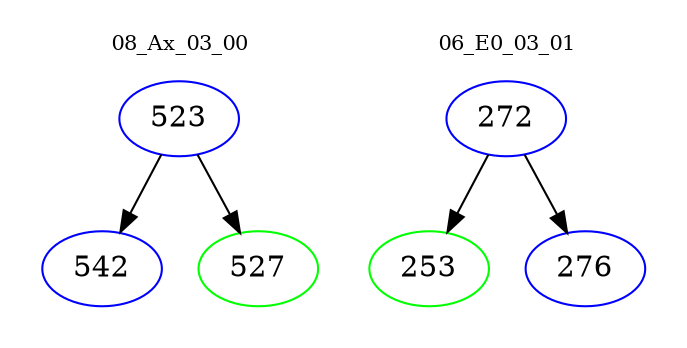 digraph{
subgraph cluster_0 {
color = white
label = "08_Ax_03_00";
fontsize=10;
T0_523 [label="523", color="blue"]
T0_523 -> T0_542 [color="black"]
T0_542 [label="542", color="blue"]
T0_523 -> T0_527 [color="black"]
T0_527 [label="527", color="green"]
}
subgraph cluster_1 {
color = white
label = "06_E0_03_01";
fontsize=10;
T1_272 [label="272", color="blue"]
T1_272 -> T1_253 [color="black"]
T1_253 [label="253", color="green"]
T1_272 -> T1_276 [color="black"]
T1_276 [label="276", color="blue"]
}
}
